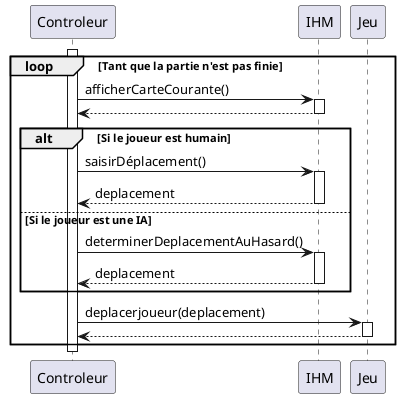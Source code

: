 @startuml
activate Controleur
    loop Tant que la partie n'est pas finie
        Controleur-> IHM: afficherCarteCourante()
        activate IHM
            Controleur <-- IHM
        deactivate IHM

        alt Si le joueur est humain
            Controleur->IHM : saisirDéplacement()
            activate IHM
                Controleur<--IHM : deplacement
            deactivate IHM 
        else Si le joueur est une IA
            Controleur->IHM : determinerDeplacementAuHasard()
            activate IHM
                Controleur<--IHM : deplacement
            deactivate IHM 
        end

        Controleur -> Jeu: deplacerjoueur(deplacement)
        activate Jeu
            Jeu-->Controleur
        deactivate Jeu
    end
deactivate Controleur
@enduml
